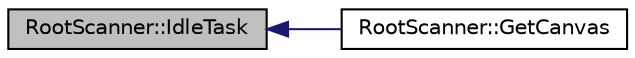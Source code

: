digraph "RootScanner::IdleTask"
{
  edge [fontname="Helvetica",fontsize="10",labelfontname="Helvetica",labelfontsize="10"];
  node [fontname="Helvetica",fontsize="10",shape=record];
  rankdir="LR";
  Node1 [label="RootScanner::IdleTask",height=0.2,width=0.4,color="black", fillcolor="grey75", style="filled", fontcolor="black"];
  Node1 -> Node2 [dir="back",color="midnightblue",fontsize="10",style="solid",fontname="Helvetica"];
  Node2 [label="RootScanner::GetCanvas",height=0.2,width=0.4,color="black", fillcolor="white", style="filled",URL="$df/d33/class_root_scanner.html#a2d701982772ca70bcb1e1ee89f18a128"];
}

